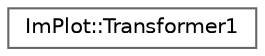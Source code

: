 digraph "Graphical Class Hierarchy"
{
 // LATEX_PDF_SIZE
  bgcolor="transparent";
  edge [fontname=Helvetica,fontsize=10,labelfontname=Helvetica,labelfontsize=10];
  node [fontname=Helvetica,fontsize=10,shape=box,height=0.2,width=0.4];
  rankdir="LR";
  Node0 [id="Node000000",label="ImPlot::Transformer1",height=0.2,width=0.4,color="grey40", fillcolor="white", style="filled",URL="$structImPlot_1_1Transformer1.html",tooltip=" "];
}
